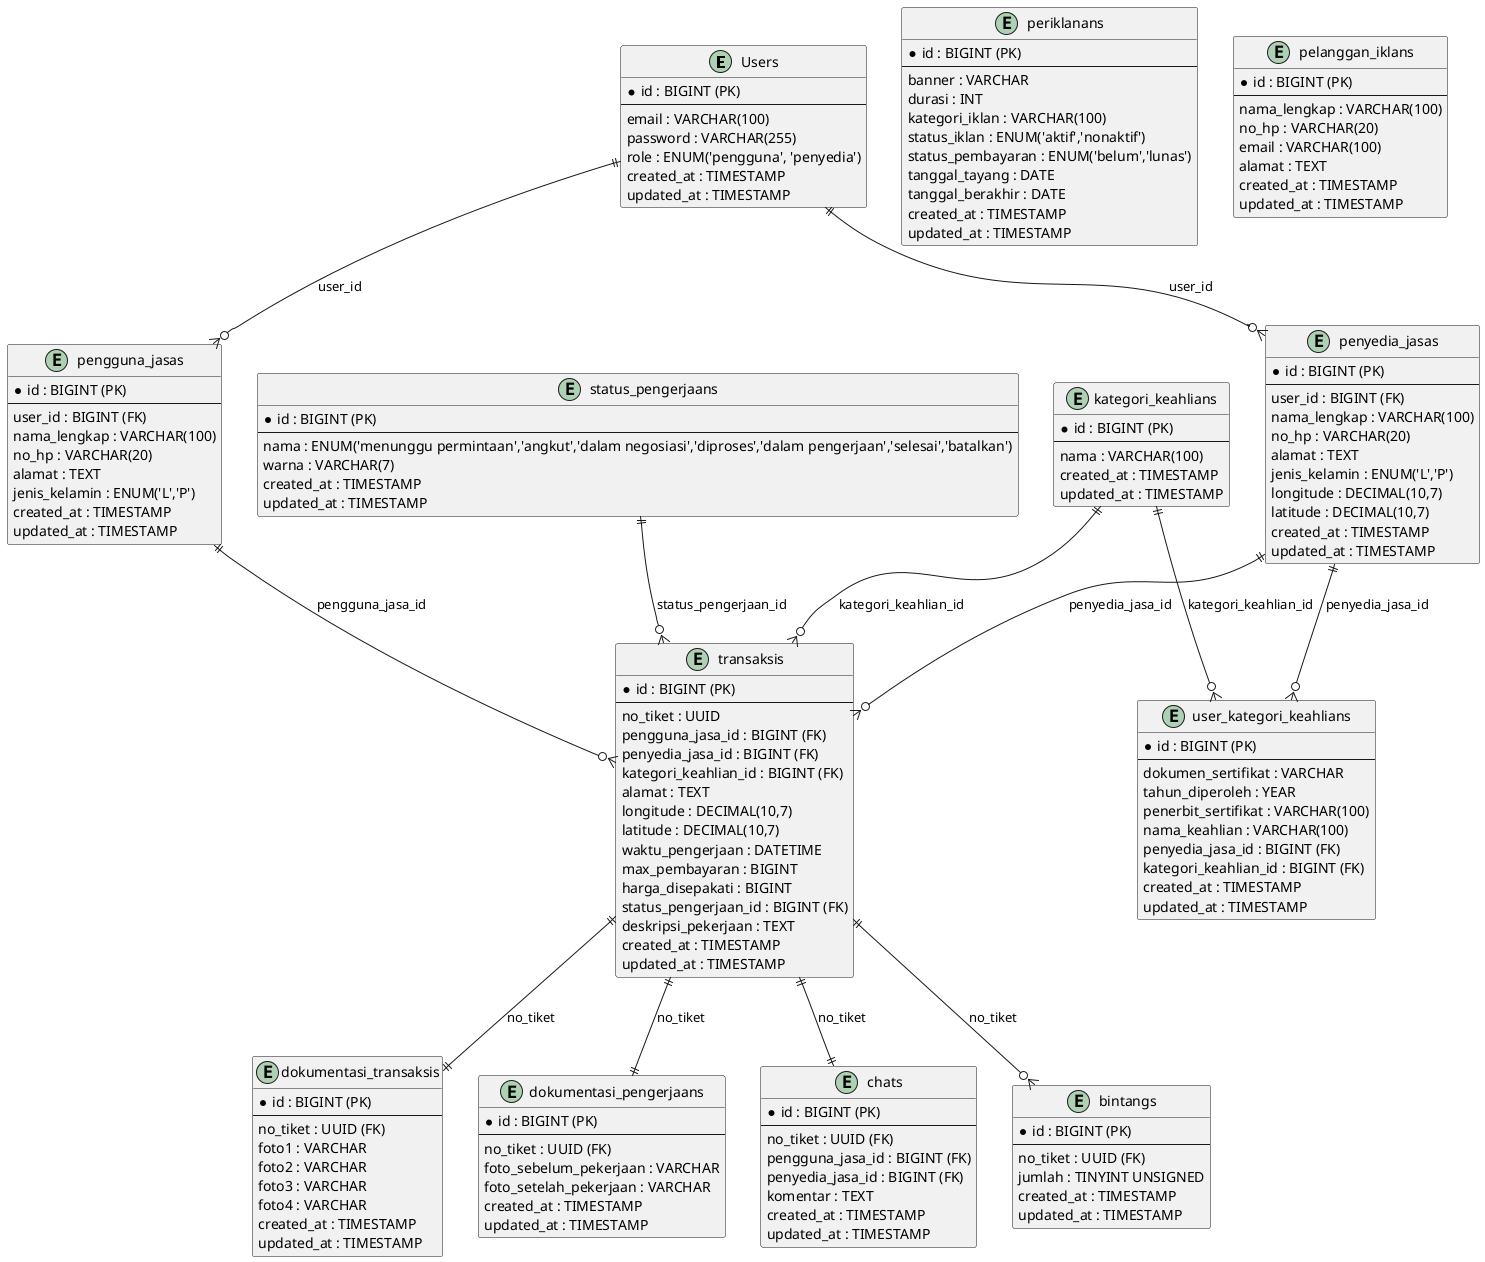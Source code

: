 @startuml id__bantuindong
' ---------------------------
' Tabel Users (untuk autentikasi)
entity Users {
  * id : BIGINT (PK)
  --
  email : VARCHAR(100)
  password : VARCHAR(255)
  role : ENUM('pengguna', 'penyedia')
  created_at : TIMESTAMP
  updated_at : TIMESTAMP
}

' ---------------------------
' Tabel Pengguna Jasa (profil pengguna)
entity pengguna_jasas {
  * id : BIGINT (PK)
  --
  user_id : BIGINT (FK)
  nama_lengkap : VARCHAR(100)
  no_hp : VARCHAR(20)
  alamat : TEXT
  jenis_kelamin : ENUM('L','P')
  created_at : TIMESTAMP
  updated_at : TIMESTAMP
}

' ---------------------------
' Tabel Penyedia Jasa (profil penyedia)
entity penyedia_jasas {
  * id : BIGINT (PK)
  --
  user_id : BIGINT (FK)
  nama_lengkap : VARCHAR(100)
  no_hp : VARCHAR(20)
  alamat : TEXT
  jenis_kelamin : ENUM('L','P')
  longitude : DECIMAL(10,7)
  latitude : DECIMAL(10,7)
  created_at : TIMESTAMP
  updated_at : TIMESTAMP
}

' ---------------------------
' Tabel Kategori Keahlian
entity kategori_keahlians {
  * id : BIGINT (PK)
  --
  nama : VARCHAR(100)
  created_at : TIMESTAMP
  updated_at : TIMESTAMP
}

' ---------------------------
' Tabel User Kategori Keahlian (sertifikasi penyedia jasa)
entity user_kategori_keahlians {
  * id : BIGINT (PK)
  --
  dokumen_sertifikat : VARCHAR
  tahun_diperoleh : YEAR
  penerbit_sertifikat : VARCHAR(100)
  nama_keahlian : VARCHAR(100)
  penyedia_jasa_id : BIGINT (FK)
  kategori_keahlian_id : BIGINT (FK)
  created_at : TIMESTAMP
  updated_at : TIMESTAMP
}

' ---------------------------
' Tabel Status Pengerjaan (dengan warna)
entity status_pengerjaans {
  * id : BIGINT (PK)
  --
  nama : ENUM('menunggu permintaan','angkut','dalam negosiasi','diproses','dalam pengerjaan','selesai','batalkan')
  warna : VARCHAR(7)
  created_at : TIMESTAMP
  updated_at : TIMESTAMP
}

' ---------------------------
' Tabel Transaksis
entity transaksis {
  * id : BIGINT (PK)
  --
  no_tiket : UUID
  pengguna_jasa_id : BIGINT (FK)
  penyedia_jasa_id : BIGINT (FK)
  kategori_keahlian_id : BIGINT (FK)
  alamat : TEXT
  longitude : DECIMAL(10,7)
  latitude : DECIMAL(10,7)
  waktu_pengerjaan : DATETIME
  max_pembayaran : BIGINT
  harga_disepakati : BIGINT
  status_pengerjaan_id : BIGINT (FK)
  deskripsi_pekerjaan : TEXT
  created_at : TIMESTAMP
  updated_at : TIMESTAMP
}

' ---------------------------
' Tabel Dokumentasi Transaksi
entity dokumentasi_transaksis {
  * id : BIGINT (PK)
  --
  no_tiket : UUID (FK)
  foto1 : VARCHAR
  foto2 : VARCHAR
  foto3 : VARCHAR
  foto4 : VARCHAR
  created_at : TIMESTAMP
  updated_at : TIMESTAMP
}

' ---------------------------
' Tabel Dokumentasi Pengerjaan
entity dokumentasi_pengerjaans {
  * id : BIGINT (PK)
  --
  no_tiket : UUID (FK)
  foto_sebelum_pekerjaan : VARCHAR
  foto_setelah_pekerjaan : VARCHAR
  created_at : TIMESTAMP
  updated_at : TIMESTAMP
}

' ---------------------------
' Tabel Chats
entity chats {
  * id : BIGINT (PK)
  --
  no_tiket : UUID (FK)
  pengguna_jasa_id : BIGINT (FK)
  penyedia_jasa_id : BIGINT (FK)
  komentar : TEXT
  created_at : TIMESTAMP
  updated_at : TIMESTAMP
}

' ---------------------------
' Tabel Periklanans
entity periklanans {
  * id : BIGINT (PK)
  --
  banner : VARCHAR
  durasi : INT
  kategori_iklan : VARCHAR(100)
  status_iklan : ENUM('aktif','nonaktif')
  status_pembayaran : ENUM('belum','lunas')
  tanggal_tayang : DATE
  tanggal_berakhir : DATE
  created_at : TIMESTAMP
  updated_at : TIMESTAMP
}

' ---------------------------
' Tabel Pelanggan Iklan
entity pelanggan_iklans {
  * id : BIGINT (PK)
  --
  nama_lengkap : VARCHAR(100)
  no_hp : VARCHAR(20)
  email : VARCHAR(100)
  alamat : TEXT
  created_at : TIMESTAMP
  updated_at : TIMESTAMP
}

' ---------------------------
' Tabel Bintangs
entity bintangs {
  * id : BIGINT (PK)
  --
  no_tiket : UUID (FK)
  jumlah : TINYINT UNSIGNED
  created_at : TIMESTAMP
  updated_at : TIMESTAMP
}

' ---------------------------
' Relasi antar tabel

' Relasi Users ke profil pengguna/penyedia (1:1)
Users ||--o{ pengguna_jasas : "user_id"
Users ||--o{ penyedia_jasas : "user_id"

' Relasi Profil ke Transaksi
pengguna_jasas ||--o{ transaksis : "pengguna_jasa_id"
penyedia_jasas ||--o{ transaksis : "penyedia_jasa_id"

' Relasi Kategori Keahlian ke Transaksi
kategori_keahlians ||--o{ transaksis : "kategori_keahlian_id"

' Relasi Status Pengerjaan ke Transaksi
status_pengerjaans ||--o{ transaksis : "status_pengerjaan_id"

' Relasi Transaksis ke Dokumentasi dan Chat
transaksis ||--|| dokumentasi_transaksis : "no_tiket"
transaksis ||--|| dokumentasi_pengerjaans : "no_tiket"
transaksis ||--|| chats : "no_tiket"
transaksis ||--o{ bintangs : "no_tiket"

' Relasi Penyedia Jasa dan Kategori Keahlian ke User Kategori Keahlian
penyedia_jasas ||--o{ user_kategori_keahlians : "penyedia_jasa_id"
kategori_keahlians ||--o{ user_kategori_keahlians : "kategori_keahlian_id"

@enduml
